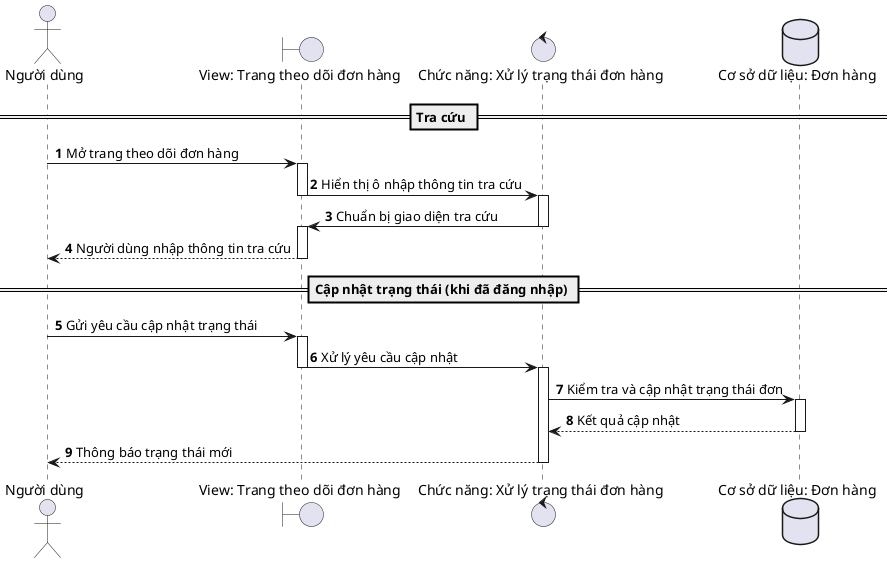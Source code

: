 @startuml
autonumber
actor N as "Người dùng"
boundary V as "View: Trang theo dõi đơn hàng"
control OS as "Chức năng: Xử lý trạng thái đơn hàng"
database O as "Cơ sở dữ liệu: Đơn hàng"

== Tra cứu ==
N -> V : Mở trang theo dõi đơn hàng
activate V
V -> OS : Hiển thị ô nhập thông tin tra cứu
deactivate V
activate OS
OS -> V : Chuẩn bị giao diện tra cứu
deactivate OS
activate V
V --> N : Người dùng nhập thông tin tra cứu
deactivate V

== Cập nhật trạng thái (khi đã đăng nhập) ==
N -> V : Gửi yêu cầu cập nhật trạng thái
activate V
V -> OS : Xử lý yêu cầu cập nhật
deactivate V
activate OS
OS -> O : Kiểm tra và cập nhật trạng thái đơn
activate O
O --> OS : Kết quả cập nhật
deactivate O
OS --> N : Thông báo trạng thái mới
deactivate OS
@enduml